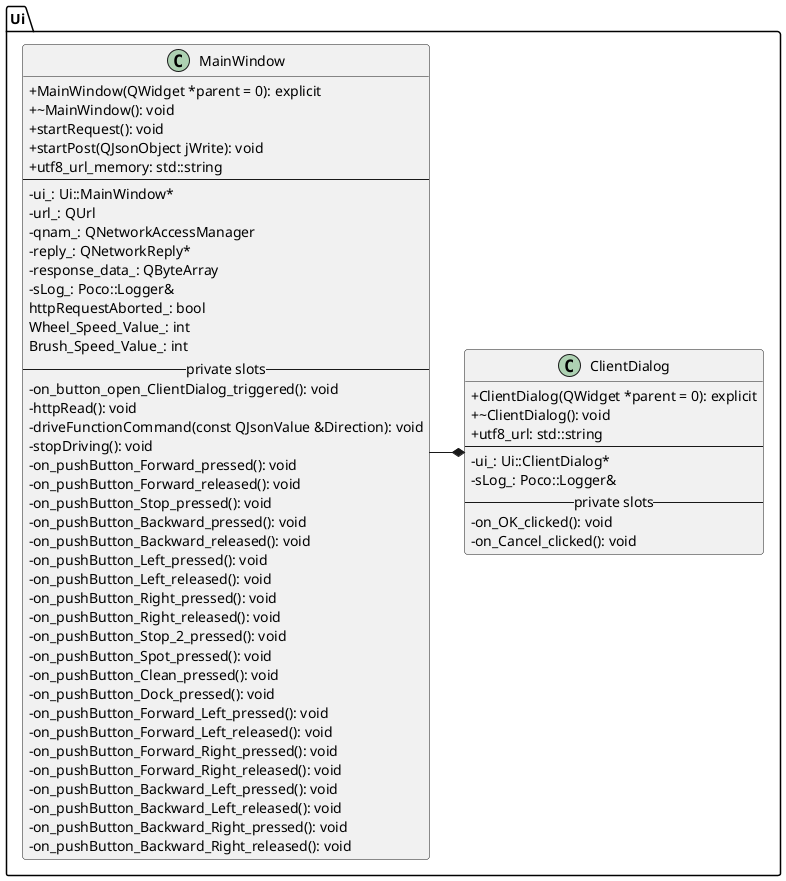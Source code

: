 @startuml
skinparam classAttributeIconSize 0
namespace Ui{
class MainWindow{
+MainWindow(QWidget *parent = 0): explicit
+~MainWindow(): void
+startRequest(): void
+startPost(QJsonObject jWrite): void
+utf8_url_memory: std::string
--
-ui_: Ui::MainWindow*
-url_: QUrl
-qnam_: QNetworkAccessManager
-reply_: QNetworkReply*
-response_data_: QByteArray
-sLog_: Poco::Logger&
httpRequestAborted_: bool
Wheel_Speed_Value_: int
Brush_Speed_Value_: int
-- private slots --
-on_button_open_ClientDialog_triggered(): void
-httpRead(): void
- driveFunctionCommand(const QJsonValue &Direction): void
-stopDriving(): void
-on_pushButton_Forward_pressed(): void
-on_pushButton_Forward_released(): void
-on_pushButton_Stop_pressed(): void
-on_pushButton_Backward_pressed(): void
-on_pushButton_Backward_released(): void
-on_pushButton_Left_pressed(): void
-on_pushButton_Left_released(): void
-on_pushButton_Right_pressed(): void
-on_pushButton_Right_released(): void
-on_pushButton_Stop_2_pressed(): void
-on_pushButton_Spot_pressed(): void
-on_pushButton_Clean_pressed(): void
-on_pushButton_Dock_pressed(): void
-on_pushButton_Forward_Left_pressed(): void
-on_pushButton_Forward_Left_released(): void
-on_pushButton_Forward_Right_pressed(): void
-on_pushButton_Forward_Right_released(): void
-on_pushButton_Backward_Left_pressed(): void
-on_pushButton_Backward_Left_released(): void
-on_pushButton_Backward_Right_pressed(): void
-on_pushButton_Backward_Right_released(): void
}
class ClientDialog{
+ClientDialog(QWidget *parent = 0): explicit
+~ClientDialog(): void
+utf8_url: std::string
--
-ui_: Ui::ClientDialog*
-sLog_: Poco::Logger&
-- private slots --
-on_OK_clicked(): void
-on_Cancel_clicked(): void
}
MainWindow -* ClientDialog
}
@enduml
